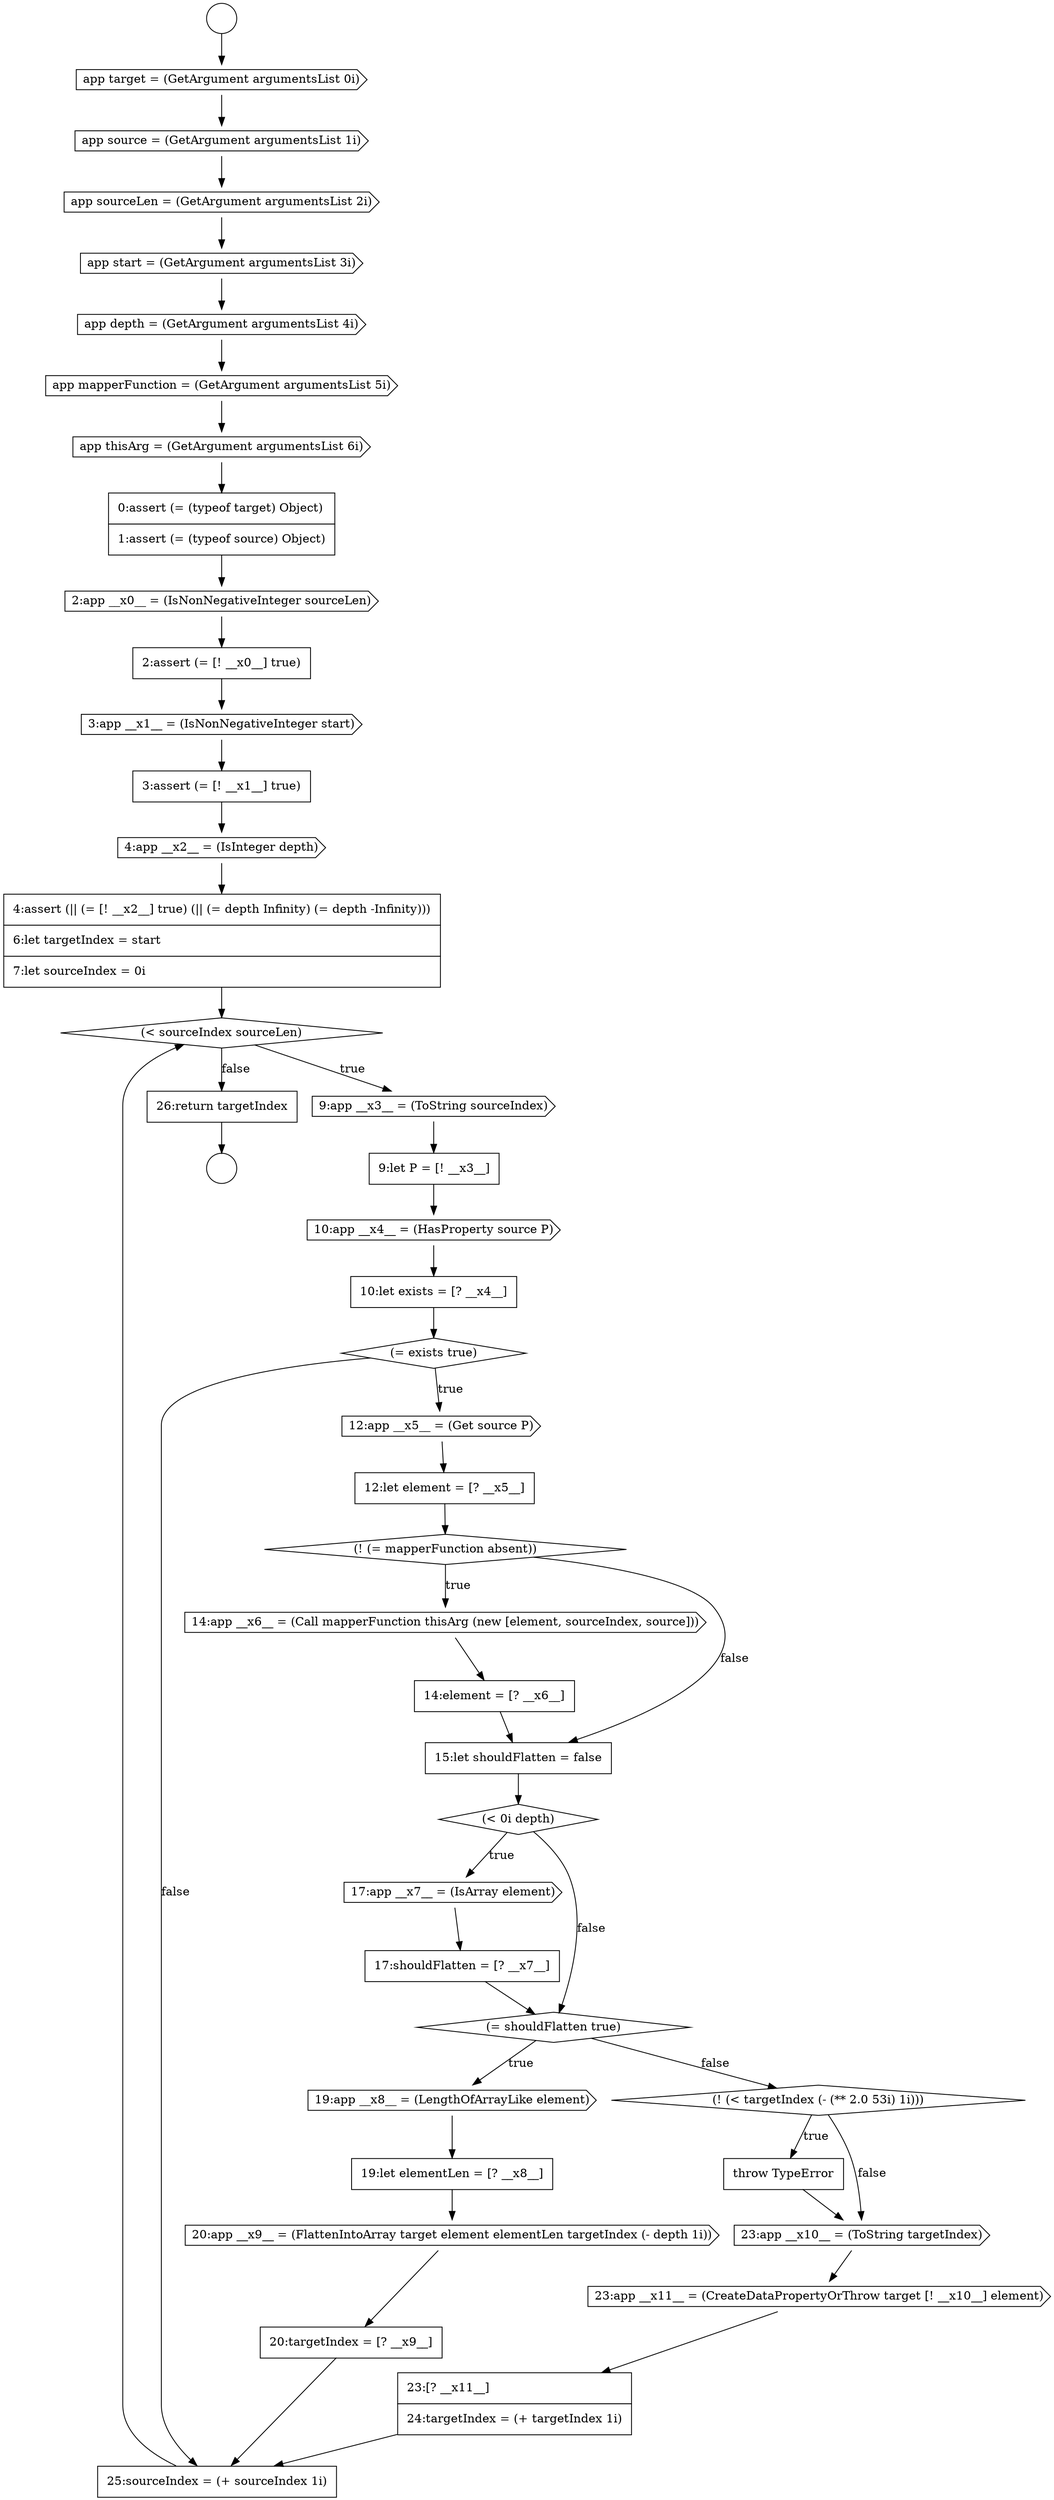 digraph {
  node0 [shape=circle label=" " color="black" fillcolor="white" style=filled]
  node5 [shape=cds, label=<<font color="black">app start = (GetArgument argumentsList 3i)</font>> color="black" fillcolor="white" style=filled]
  node10 [shape=cds, label=<<font color="black">2:app __x0__ = (IsNonNegativeInteger sourceLen)</font>> color="black" fillcolor="white" style=filled]
  node14 [shape=cds, label=<<font color="black">4:app __x2__ = (IsInteger depth)</font>> color="black" fillcolor="white" style=filled]
  node1 [shape=circle label=" " color="black" fillcolor="white" style=filled]
  node6 [shape=cds, label=<<font color="black">app depth = (GetArgument argumentsList 4i)</font>> color="black" fillcolor="white" style=filled]
  node9 [shape=none, margin=0, label=<<font color="black">
    <table border="0" cellborder="1" cellspacing="0" cellpadding="10">
      <tr><td align="left">0:assert (= (typeof target) Object)</td></tr>
      <tr><td align="left">1:assert (= (typeof source) Object)</td></tr>
    </table>
  </font>> color="black" fillcolor="white" style=filled]
  node2 [shape=cds, label=<<font color="black">app target = (GetArgument argumentsList 0i)</font>> color="black" fillcolor="white" style=filled]
  node12 [shape=cds, label=<<font color="black">3:app __x1__ = (IsNonNegativeInteger start)</font>> color="black" fillcolor="white" style=filled]
  node18 [shape=none, margin=0, label=<<font color="black">
    <table border="0" cellborder="1" cellspacing="0" cellpadding="10">
      <tr><td align="left">9:let P = [! __x3__]</td></tr>
    </table>
  </font>> color="black" fillcolor="white" style=filled]
  node11 [shape=none, margin=0, label=<<font color="black">
    <table border="0" cellborder="1" cellspacing="0" cellpadding="10">
      <tr><td align="left">2:assert (= [! __x0__] true)</td></tr>
    </table>
  </font>> color="black" fillcolor="white" style=filled]
  node8 [shape=cds, label=<<font color="black">app thisArg = (GetArgument argumentsList 6i)</font>> color="black" fillcolor="white" style=filled]
  node4 [shape=cds, label=<<font color="black">app sourceLen = (GetArgument argumentsList 2i)</font>> color="black" fillcolor="white" style=filled]
  node15 [shape=none, margin=0, label=<<font color="black">
    <table border="0" cellborder="1" cellspacing="0" cellpadding="10">
      <tr><td align="left">4:assert (|| (= [! __x2__] true) (|| (= depth Infinity) (= depth -Infinity)))</td></tr>
      <tr><td align="left">6:let targetIndex = start</td></tr>
      <tr><td align="left">7:let sourceIndex = 0i</td></tr>
    </table>
  </font>> color="black" fillcolor="white" style=filled]
  node42 [shape=none, margin=0, label=<<font color="black">
    <table border="0" cellborder="1" cellspacing="0" cellpadding="10">
      <tr><td align="left">26:return targetIndex</td></tr>
    </table>
  </font>> color="black" fillcolor="white" style=filled]
  node24 [shape=diamond, label=<<font color="black">(! (= mapperFunction absent))</font>> color="black" fillcolor="white" style=filled]
  node37 [shape=none, margin=0, label=<<font color="black">
    <table border="0" cellborder="1" cellspacing="0" cellpadding="10">
      <tr><td align="left">throw TypeError</td></tr>
    </table>
  </font>> color="black" fillcolor="white" style=filled]
  node25 [shape=cds, label=<<font color="black">14:app __x6__ = (Call mapperFunction thisArg (new [element, sourceIndex, source]))</font>> color="black" fillcolor="white" style=filled]
  node20 [shape=none, margin=0, label=<<font color="black">
    <table border="0" cellborder="1" cellspacing="0" cellpadding="10">
      <tr><td align="left">10:let exists = [? __x4__]</td></tr>
    </table>
  </font>> color="black" fillcolor="white" style=filled]
  node29 [shape=cds, label=<<font color="black">17:app __x7__ = (IsArray element)</font>> color="black" fillcolor="white" style=filled]
  node21 [shape=diamond, label=<<font color="black">(= exists true)</font>> color="black" fillcolor="white" style=filled]
  node33 [shape=none, margin=0, label=<<font color="black">
    <table border="0" cellborder="1" cellspacing="0" cellpadding="10">
      <tr><td align="left">19:let elementLen = [? __x8__]</td></tr>
    </table>
  </font>> color="black" fillcolor="white" style=filled]
  node28 [shape=diamond, label=<<font color="black">(&lt; 0i depth)</font>> color="black" fillcolor="white" style=filled]
  node38 [shape=cds, label=<<font color="black">23:app __x10__ = (ToString targetIndex)</font>> color="black" fillcolor="white" style=filled]
  node13 [shape=none, margin=0, label=<<font color="black">
    <table border="0" cellborder="1" cellspacing="0" cellpadding="10">
      <tr><td align="left">3:assert (= [! __x1__] true)</td></tr>
    </table>
  </font>> color="black" fillcolor="white" style=filled]
  node41 [shape=none, margin=0, label=<<font color="black">
    <table border="0" cellborder="1" cellspacing="0" cellpadding="10">
      <tr><td align="left">25:sourceIndex = (+ sourceIndex 1i)</td></tr>
    </table>
  </font>> color="black" fillcolor="white" style=filled]
  node17 [shape=cds, label=<<font color="black">9:app __x3__ = (ToString sourceIndex)</font>> color="black" fillcolor="white" style=filled]
  node32 [shape=cds, label=<<font color="black">19:app __x8__ = (LengthOfArrayLike element)</font>> color="black" fillcolor="white" style=filled]
  node34 [shape=cds, label=<<font color="black">20:app __x9__ = (FlattenIntoArray target element elementLen targetIndex (- depth 1i))</font>> color="black" fillcolor="white" style=filled]
  node22 [shape=cds, label=<<font color="black">12:app __x5__ = (Get source P)</font>> color="black" fillcolor="white" style=filled]
  node27 [shape=none, margin=0, label=<<font color="black">
    <table border="0" cellborder="1" cellspacing="0" cellpadding="10">
      <tr><td align="left">15:let shouldFlatten = false</td></tr>
    </table>
  </font>> color="black" fillcolor="white" style=filled]
  node7 [shape=cds, label=<<font color="black">app mapperFunction = (GetArgument argumentsList 5i)</font>> color="black" fillcolor="white" style=filled]
  node39 [shape=cds, label=<<font color="black">23:app __x11__ = (CreateDataPropertyOrThrow target [! __x10__] element)</font>> color="black" fillcolor="white" style=filled]
  node3 [shape=cds, label=<<font color="black">app source = (GetArgument argumentsList 1i)</font>> color="black" fillcolor="white" style=filled]
  node35 [shape=none, margin=0, label=<<font color="black">
    <table border="0" cellborder="1" cellspacing="0" cellpadding="10">
      <tr><td align="left">20:targetIndex = [? __x9__]</td></tr>
    </table>
  </font>> color="black" fillcolor="white" style=filled]
  node16 [shape=diamond, label=<<font color="black">(&lt; sourceIndex sourceLen)</font>> color="black" fillcolor="white" style=filled]
  node31 [shape=diamond, label=<<font color="black">(= shouldFlatten true)</font>> color="black" fillcolor="white" style=filled]
  node40 [shape=none, margin=0, label=<<font color="black">
    <table border="0" cellborder="1" cellspacing="0" cellpadding="10">
      <tr><td align="left">23:[? __x11__]</td></tr>
      <tr><td align="left">24:targetIndex = (+ targetIndex 1i)</td></tr>
    </table>
  </font>> color="black" fillcolor="white" style=filled]
  node26 [shape=none, margin=0, label=<<font color="black">
    <table border="0" cellborder="1" cellspacing="0" cellpadding="10">
      <tr><td align="left">14:element = [? __x6__]</td></tr>
    </table>
  </font>> color="black" fillcolor="white" style=filled]
  node23 [shape=none, margin=0, label=<<font color="black">
    <table border="0" cellborder="1" cellspacing="0" cellpadding="10">
      <tr><td align="left">12:let element = [? __x5__]</td></tr>
    </table>
  </font>> color="black" fillcolor="white" style=filled]
  node36 [shape=diamond, label=<<font color="black">(! (&lt; targetIndex (- (** 2.0 53i) 1i)))</font>> color="black" fillcolor="white" style=filled]
  node30 [shape=none, margin=0, label=<<font color="black">
    <table border="0" cellborder="1" cellspacing="0" cellpadding="10">
      <tr><td align="left">17:shouldFlatten = [? __x7__]</td></tr>
    </table>
  </font>> color="black" fillcolor="white" style=filled]
  node19 [shape=cds, label=<<font color="black">10:app __x4__ = (HasProperty source P)</font>> color="black" fillcolor="white" style=filled]
  node29 -> node30 [ color="black"]
  node42 -> node1 [ color="black"]
  node11 -> node12 [ color="black"]
  node12 -> node13 [ color="black"]
  node0 -> node2 [ color="black"]
  node9 -> node10 [ color="black"]
  node26 -> node27 [ color="black"]
  node10 -> node11 [ color="black"]
  node4 -> node5 [ color="black"]
  node25 -> node26 [ color="black"]
  node8 -> node9 [ color="black"]
  node24 -> node25 [label=<<font color="black">true</font>> color="black"]
  node24 -> node27 [label=<<font color="black">false</font>> color="black"]
  node16 -> node17 [label=<<font color="black">true</font>> color="black"]
  node16 -> node42 [label=<<font color="black">false</font>> color="black"]
  node38 -> node39 [ color="black"]
  node33 -> node34 [ color="black"]
  node5 -> node6 [ color="black"]
  node3 -> node4 [ color="black"]
  node39 -> node40 [ color="black"]
  node7 -> node8 [ color="black"]
  node34 -> node35 [ color="black"]
  node18 -> node19 [ color="black"]
  node36 -> node37 [label=<<font color="black">true</font>> color="black"]
  node36 -> node38 [label=<<font color="black">false</font>> color="black"]
  node35 -> node41 [ color="black"]
  node2 -> node3 [ color="black"]
  node15 -> node16 [ color="black"]
  node19 -> node20 [ color="black"]
  node13 -> node14 [ color="black"]
  node31 -> node32 [label=<<font color="black">true</font>> color="black"]
  node31 -> node36 [label=<<font color="black">false</font>> color="black"]
  node22 -> node23 [ color="black"]
  node6 -> node7 [ color="black"]
  node27 -> node28 [ color="black"]
  node37 -> node38 [ color="black"]
  node23 -> node24 [ color="black"]
  node14 -> node15 [ color="black"]
  node40 -> node41 [ color="black"]
  node30 -> node31 [ color="black"]
  node21 -> node22 [label=<<font color="black">true</font>> color="black"]
  node21 -> node41 [label=<<font color="black">false</font>> color="black"]
  node28 -> node29 [label=<<font color="black">true</font>> color="black"]
  node28 -> node31 [label=<<font color="black">false</font>> color="black"]
  node20 -> node21 [ color="black"]
  node41 -> node16 [ color="black"]
  node32 -> node33 [ color="black"]
  node17 -> node18 [ color="black"]
}
